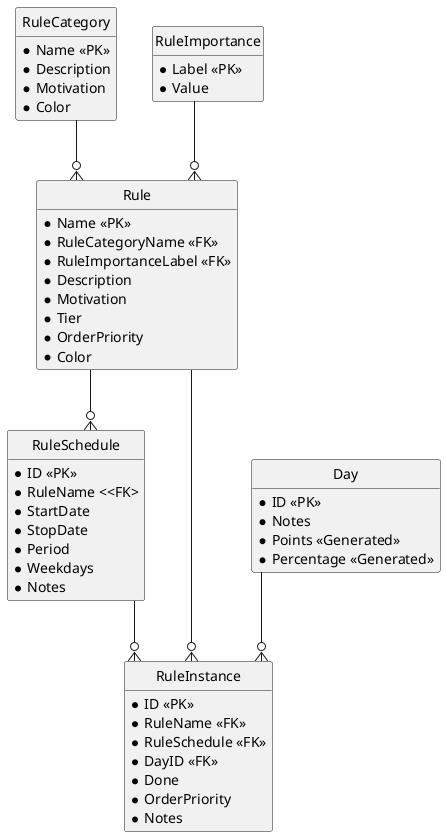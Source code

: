 @startuml

skinparam linetype ortho
hide circle
hide empty members

entity RuleCategory {
    * Name <<PK>>
    * Description
    * Motivation
    * Color
}

entity Rule {
    * Name <<PK>>
    * RuleCategoryName <<FK>>
    * RuleImportanceLabel <<FK>>
    * Description
    * Motivation
    * Tier
    * OrderPriority
    * Color
}

entity RuleSchedule {
    * ID <<PK>>
    * RuleName <<FK>
    * StartDate
    * StopDate
    * Period
    * Weekdays
    * Notes
}

entity RuleImportance {
    * Label <<PK>>
    * Value
}

entity RuleInstance {
    * ID <<PK>>
    * RuleName <<FK>>
    * RuleSchedule <<FK>>
    * DayID <<FK>>
    * Done
    * OrderPriority
    * Notes
}

entity Day {
    * ID <<PK>>
    * Notes
    * Points <<Generated>>
    * Percentage <<Generated>>
}

RuleCategory --o{ Rule
RuleImportance --o{ Rule
Rule --o{ RuleInstance
Day --o{ RuleInstance
RuleSchedule --o{ RuleInstance
Rule --o{ RuleSchedule

@enduml
